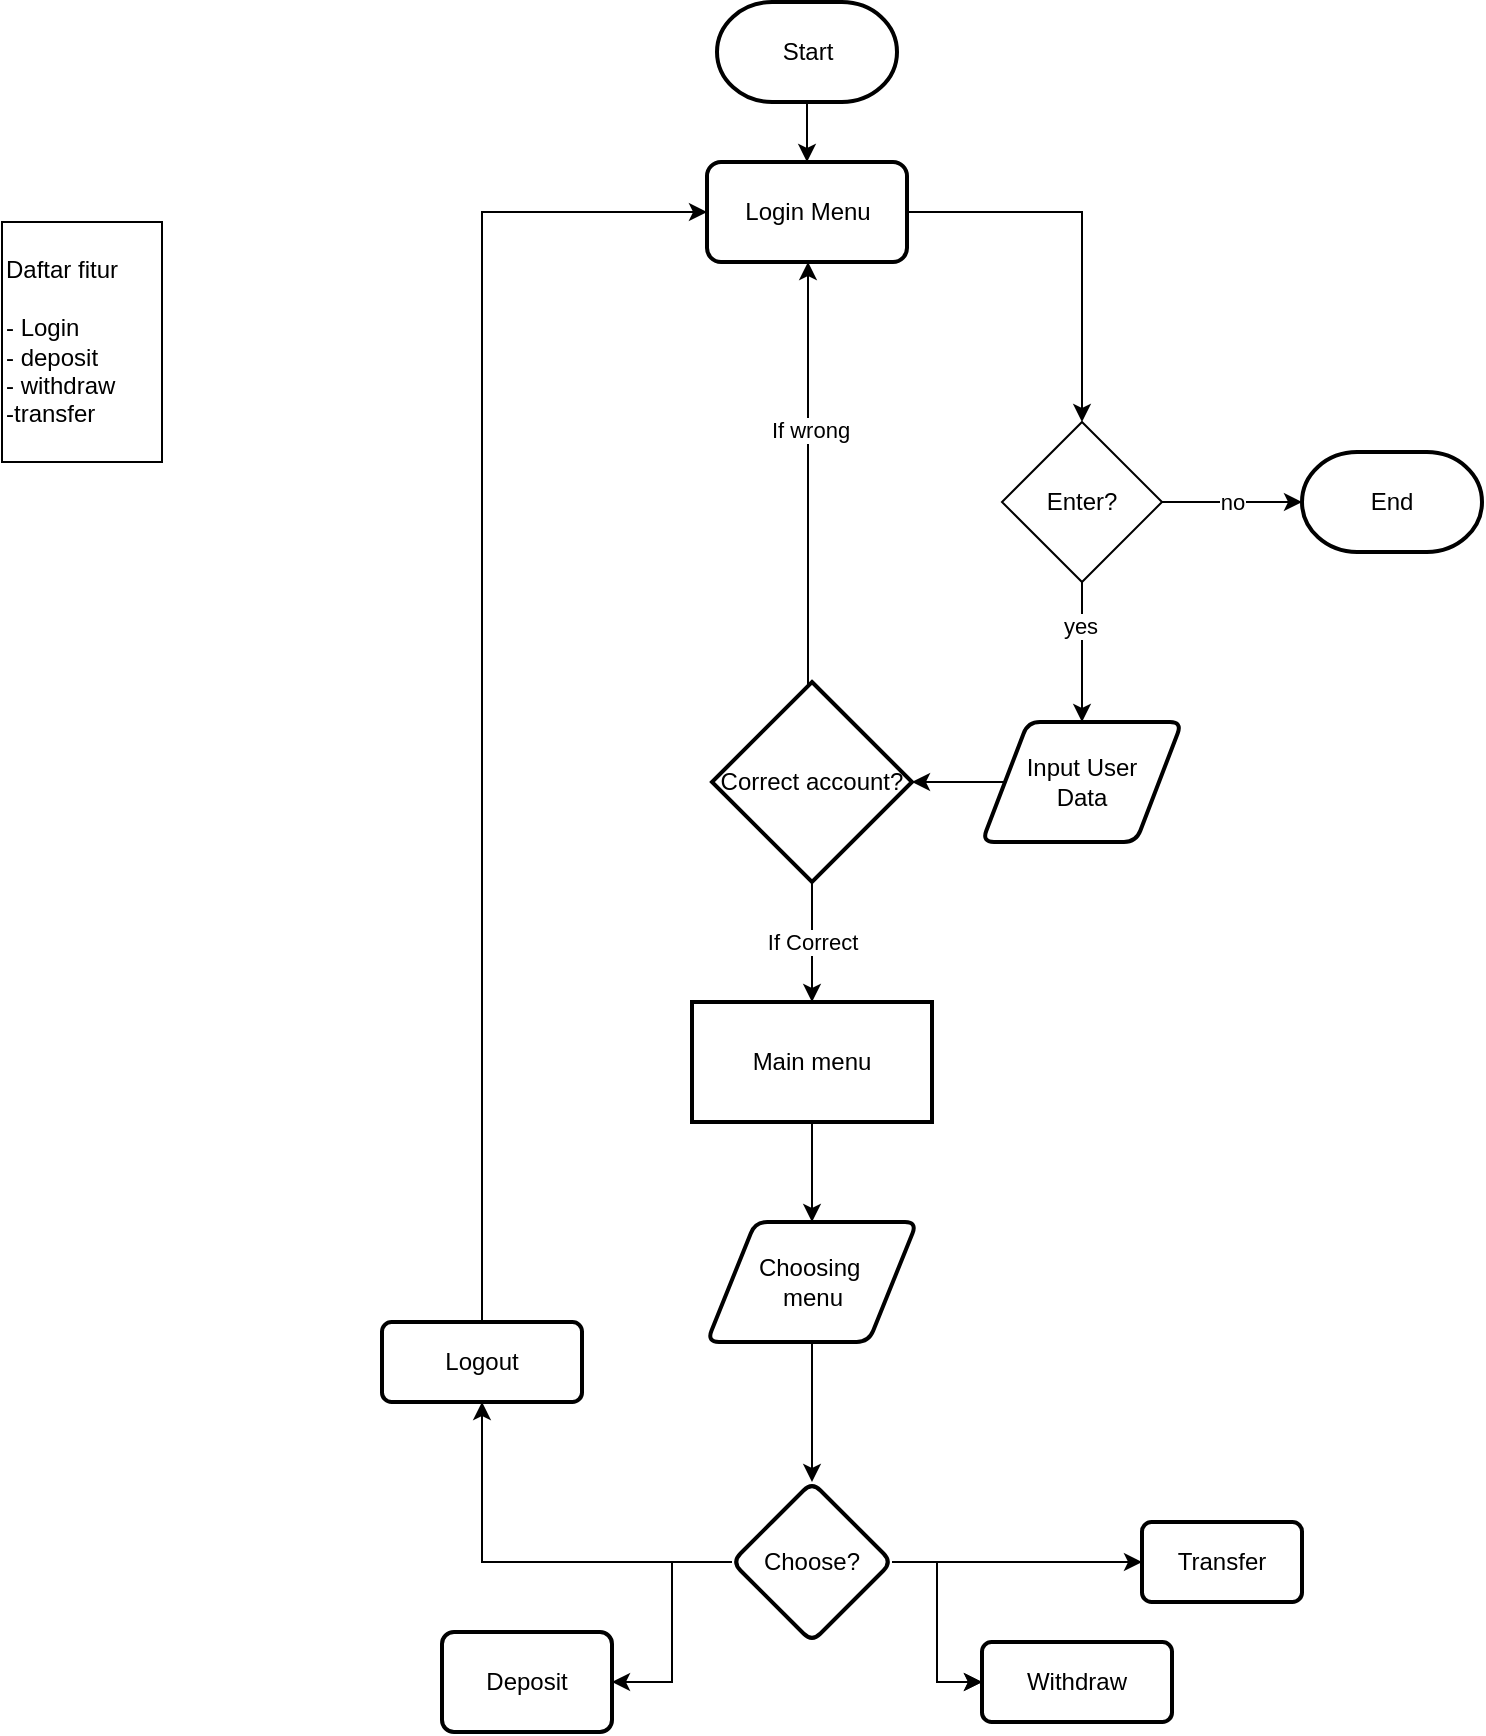 <mxfile>
    <diagram name="Page-1" id="7R9zXNo9VdZaL76XS4Ae">
        <mxGraphModel dx="1170" dy="912" grid="1" gridSize="10" guides="1" tooltips="1" connect="1" arrows="1" fold="1" page="1" pageScale="1" pageWidth="850" pageHeight="1100" background="#ffffff" math="0" shadow="0">
            <root>
                <mxCell id="0"/>
                <mxCell id="1" parent="0"/>
                <mxCell id="ES8555yUkqIlSvvz_kiN-1" value="Daftar fitur&lt;div&gt;&lt;br&gt;&lt;/div&gt;&lt;div&gt;- Login&lt;/div&gt;&lt;div&gt;- deposit&lt;/div&gt;&lt;div&gt;- withdraw&lt;/div&gt;&lt;div&gt;-transfer&lt;/div&gt;" style="rounded=0;whiteSpace=wrap;html=1;align=left;" parent="1" vertex="1">
                    <mxGeometry x="40" y="120" width="80" height="120" as="geometry"/>
                </mxCell>
                <mxCell id="ES8555yUkqIlSvvz_kiN-5" style="edgeStyle=orthogonalEdgeStyle;rounded=0;orthogonalLoop=1;jettySize=auto;html=1;" parent="1" source="ES8555yUkqIlSvvz_kiN-2" target="ES8555yUkqIlSvvz_kiN-4" edge="1">
                    <mxGeometry relative="1" as="geometry"/>
                </mxCell>
                <mxCell id="ES8555yUkqIlSvvz_kiN-2" value="Start" style="strokeWidth=2;html=1;shape=mxgraph.flowchart.terminator;whiteSpace=wrap;" parent="1" vertex="1">
                    <mxGeometry x="397.5" y="10" width="90" height="50" as="geometry"/>
                </mxCell>
                <mxCell id="ES8555yUkqIlSvvz_kiN-33" style="edgeStyle=orthogonalEdgeStyle;rounded=0;orthogonalLoop=1;jettySize=auto;html=1;" parent="1" source="ES8555yUkqIlSvvz_kiN-4" target="ES8555yUkqIlSvvz_kiN-32" edge="1">
                    <mxGeometry relative="1" as="geometry"/>
                </mxCell>
                <mxCell id="ES8555yUkqIlSvvz_kiN-4" value="Login Menu" style="rounded=1;whiteSpace=wrap;html=1;absoluteArcSize=1;arcSize=14;strokeWidth=2;" parent="1" vertex="1">
                    <mxGeometry x="392.5" y="90" width="100" height="50" as="geometry"/>
                </mxCell>
                <mxCell id="ES8555yUkqIlSvvz_kiN-8" style="edgeStyle=orthogonalEdgeStyle;rounded=0;orthogonalLoop=1;jettySize=auto;html=1;exitX=1;exitY=0.5;exitDx=0;exitDy=0;exitPerimeter=0;" parent="1" source="ES8555yUkqIlSvvz_kiN-6" target="ES8555yUkqIlSvvz_kiN-4" edge="1">
                    <mxGeometry relative="1" as="geometry">
                        <mxPoint x="395" y="180" as="targetPoint"/>
                        <Array as="points">
                            <mxPoint x="443" y="400"/>
                        </Array>
                    </mxGeometry>
                </mxCell>
                <mxCell id="ES8555yUkqIlSvvz_kiN-15" value="If wrong" style="edgeLabel;html=1;align=center;verticalAlign=middle;resizable=0;points=[];" parent="ES8555yUkqIlSvvz_kiN-8" vertex="1" connectable="0">
                    <mxGeometry x="-0.302" y="-1" relative="1" as="geometry">
                        <mxPoint y="-119" as="offset"/>
                    </mxGeometry>
                </mxCell>
                <mxCell id="ES8555yUkqIlSvvz_kiN-11" value="If Correct" style="edgeStyle=orthogonalEdgeStyle;rounded=0;orthogonalLoop=1;jettySize=auto;html=1;" parent="1" source="ES8555yUkqIlSvvz_kiN-6" target="ES8555yUkqIlSvvz_kiN-10" edge="1">
                    <mxGeometry relative="1" as="geometry"/>
                </mxCell>
                <mxCell id="ES8555yUkqIlSvvz_kiN-6" value="Correct account?" style="strokeWidth=2;html=1;shape=mxgraph.flowchart.decision;whiteSpace=wrap;" parent="1" vertex="1">
                    <mxGeometry x="395" y="350" width="100" height="100" as="geometry"/>
                </mxCell>
                <mxCell id="ES8555yUkqIlSvvz_kiN-17" style="edgeStyle=orthogonalEdgeStyle;rounded=0;orthogonalLoop=1;jettySize=auto;html=1;" parent="1" source="ES8555yUkqIlSvvz_kiN-10" target="ES8555yUkqIlSvvz_kiN-16" edge="1">
                    <mxGeometry relative="1" as="geometry"/>
                </mxCell>
                <mxCell id="ES8555yUkqIlSvvz_kiN-10" value="Main menu" style="whiteSpace=wrap;html=1;strokeWidth=2;" parent="1" vertex="1">
                    <mxGeometry x="385" y="510" width="120" height="60" as="geometry"/>
                </mxCell>
                <mxCell id="ES8555yUkqIlSvvz_kiN-14" style="edgeStyle=orthogonalEdgeStyle;rounded=0;orthogonalLoop=1;jettySize=auto;html=1;" parent="1" source="ES8555yUkqIlSvvz_kiN-12" target="ES8555yUkqIlSvvz_kiN-6" edge="1">
                    <mxGeometry relative="1" as="geometry"/>
                </mxCell>
                <mxCell id="ES8555yUkqIlSvvz_kiN-12" value="Input User&lt;div&gt;Data&lt;/div&gt;" style="shape=parallelogram;html=1;strokeWidth=2;perimeter=parallelogramPerimeter;whiteSpace=wrap;rounded=1;arcSize=12;size=0.23;" parent="1" vertex="1">
                    <mxGeometry x="530" y="370" width="100" height="60" as="geometry"/>
                </mxCell>
                <mxCell id="ES8555yUkqIlSvvz_kiN-19" value="" style="edgeStyle=orthogonalEdgeStyle;rounded=0;orthogonalLoop=1;jettySize=auto;html=1;" parent="1" source="ES8555yUkqIlSvvz_kiN-16" target="ES8555yUkqIlSvvz_kiN-18" edge="1">
                    <mxGeometry relative="1" as="geometry"/>
                </mxCell>
                <mxCell id="ES8555yUkqIlSvvz_kiN-16" value="Choosing&amp;nbsp;&lt;div&gt;menu&lt;/div&gt;" style="shape=parallelogram;html=1;strokeWidth=2;perimeter=parallelogramPerimeter;whiteSpace=wrap;rounded=1;arcSize=12;size=0.23;" parent="1" vertex="1">
                    <mxGeometry x="392.5" y="620" width="105" height="60" as="geometry"/>
                </mxCell>
                <mxCell id="ES8555yUkqIlSvvz_kiN-21" value="" style="edgeStyle=orthogonalEdgeStyle;rounded=0;orthogonalLoop=1;jettySize=auto;html=1;" parent="1" source="ES8555yUkqIlSvvz_kiN-18" target="ES8555yUkqIlSvvz_kiN-20" edge="1">
                    <mxGeometry relative="1" as="geometry"/>
                </mxCell>
                <mxCell id="ES8555yUkqIlSvvz_kiN-23" value="" style="edgeStyle=orthogonalEdgeStyle;rounded=0;orthogonalLoop=1;jettySize=auto;html=1;" parent="1" source="ES8555yUkqIlSvvz_kiN-18" target="ES8555yUkqIlSvvz_kiN-22" edge="1">
                    <mxGeometry relative="1" as="geometry"/>
                </mxCell>
                <mxCell id="ES8555yUkqIlSvvz_kiN-25" value="" style="edgeStyle=orthogonalEdgeStyle;rounded=0;orthogonalLoop=1;jettySize=auto;html=1;" parent="1" source="ES8555yUkqIlSvvz_kiN-18" target="ES8555yUkqIlSvvz_kiN-24" edge="1">
                    <mxGeometry relative="1" as="geometry"/>
                </mxCell>
                <mxCell id="ES8555yUkqIlSvvz_kiN-27" value="" style="edgeStyle=orthogonalEdgeStyle;rounded=0;orthogonalLoop=1;jettySize=auto;html=1;" parent="1" source="ES8555yUkqIlSvvz_kiN-18" target="ES8555yUkqIlSvvz_kiN-24" edge="1">
                    <mxGeometry relative="1" as="geometry"/>
                </mxCell>
                <mxCell id="ES8555yUkqIlSvvz_kiN-29" value="" style="edgeStyle=orthogonalEdgeStyle;rounded=0;orthogonalLoop=1;jettySize=auto;html=1;" parent="1" source="ES8555yUkqIlSvvz_kiN-18" target="ES8555yUkqIlSvvz_kiN-28" edge="1">
                    <mxGeometry relative="1" as="geometry"/>
                </mxCell>
                <mxCell id="ES8555yUkqIlSvvz_kiN-18" value="Choose?" style="rhombus;whiteSpace=wrap;html=1;strokeWidth=2;rounded=1;arcSize=12;" parent="1" vertex="1">
                    <mxGeometry x="405" y="750" width="80" height="80" as="geometry"/>
                </mxCell>
                <mxCell id="ES8555yUkqIlSvvz_kiN-20" value="Deposit" style="whiteSpace=wrap;html=1;strokeWidth=2;rounded=1;arcSize=12;" parent="1" vertex="1">
                    <mxGeometry x="260" y="825" width="85" height="50" as="geometry"/>
                </mxCell>
                <mxCell id="ES8555yUkqIlSvvz_kiN-22" value="Transfer" style="whiteSpace=wrap;html=1;strokeWidth=2;rounded=1;arcSize=12;" parent="1" vertex="1">
                    <mxGeometry x="610" y="770" width="80" height="40" as="geometry"/>
                </mxCell>
                <mxCell id="ES8555yUkqIlSvvz_kiN-24" value="Withdraw" style="whiteSpace=wrap;html=1;strokeWidth=2;rounded=1;arcSize=12;" parent="1" vertex="1">
                    <mxGeometry x="530" y="830" width="95" height="40" as="geometry"/>
                </mxCell>
                <mxCell id="ES8555yUkqIlSvvz_kiN-37" style="edgeStyle=orthogonalEdgeStyle;rounded=0;orthogonalLoop=1;jettySize=auto;html=1;" parent="1" source="ES8555yUkqIlSvvz_kiN-28" target="ES8555yUkqIlSvvz_kiN-4" edge="1">
                    <mxGeometry relative="1" as="geometry">
                        <Array as="points">
                            <mxPoint x="280" y="115"/>
                        </Array>
                    </mxGeometry>
                </mxCell>
                <mxCell id="ES8555yUkqIlSvvz_kiN-28" value="Logout" style="whiteSpace=wrap;html=1;strokeWidth=2;rounded=1;arcSize=12;" parent="1" vertex="1">
                    <mxGeometry x="230" y="670" width="100" height="40" as="geometry"/>
                </mxCell>
                <mxCell id="ES8555yUkqIlSvvz_kiN-34" style="edgeStyle=orthogonalEdgeStyle;rounded=0;orthogonalLoop=1;jettySize=auto;html=1;" parent="1" source="ES8555yUkqIlSvvz_kiN-32" target="ES8555yUkqIlSvvz_kiN-12" edge="1">
                    <mxGeometry relative="1" as="geometry"/>
                </mxCell>
                <mxCell id="ES8555yUkqIlSvvz_kiN-38" value="yes" style="edgeLabel;html=1;align=center;verticalAlign=middle;resizable=0;points=[];" parent="ES8555yUkqIlSvvz_kiN-34" vertex="1" connectable="0">
                    <mxGeometry x="-0.371" y="-1" relative="1" as="geometry">
                        <mxPoint as="offset"/>
                    </mxGeometry>
                </mxCell>
                <mxCell id="ES8555yUkqIlSvvz_kiN-32" value="Enter?" style="rhombus;whiteSpace=wrap;html=1;" parent="1" vertex="1">
                    <mxGeometry x="540" y="220" width="80" height="80" as="geometry"/>
                </mxCell>
                <mxCell id="ES8555yUkqIlSvvz_kiN-35" value="End" style="strokeWidth=2;html=1;shape=mxgraph.flowchart.terminator;whiteSpace=wrap;" parent="1" vertex="1">
                    <mxGeometry x="690" y="235" width="90" height="50" as="geometry"/>
                </mxCell>
                <mxCell id="ES8555yUkqIlSvvz_kiN-36" value="no" style="edgeStyle=orthogonalEdgeStyle;rounded=0;orthogonalLoop=1;jettySize=auto;html=1;entryX=0;entryY=0.5;entryDx=0;entryDy=0;entryPerimeter=0;" parent="1" source="ES8555yUkqIlSvvz_kiN-32" target="ES8555yUkqIlSvvz_kiN-35" edge="1">
                    <mxGeometry relative="1" as="geometry"/>
                </mxCell>
            </root>
        </mxGraphModel>
    </diagram>
</mxfile>